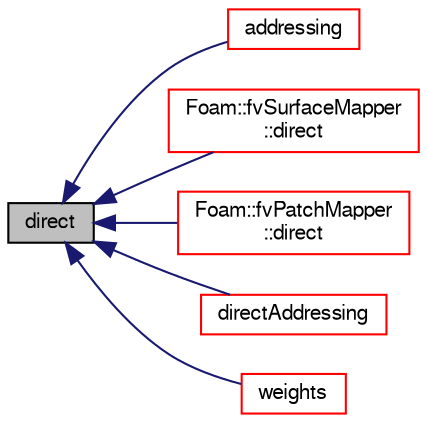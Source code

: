 digraph "direct"
{
  bgcolor="transparent";
  edge [fontname="FreeSans",fontsize="10",labelfontname="FreeSans",labelfontsize="10"];
  node [fontname="FreeSans",fontsize="10",shape=record];
  rankdir="LR";
  Node23 [label="direct",height=0.2,width=0.4,color="black", fillcolor="grey75", style="filled", fontcolor="black"];
  Node23 -> Node24 [dir="back",color="midnightblue",fontsize="10",style="solid",fontname="FreeSans"];
  Node24 [label="addressing",height=0.2,width=0.4,color="red",URL="$a27350.html#a1f1e6ad48f2307dde714ff636a674255",tooltip="Return interpolated addressing. "];
  Node23 -> Node26 [dir="back",color="midnightblue",fontsize="10",style="solid",fontname="FreeSans"];
  Node26 [label="Foam::fvSurfaceMapper\l::direct",height=0.2,width=0.4,color="red",URL="$a22786.html#ae76ee987311e5a64ff3eb5857c82a76a",tooltip="Is the mapping direct. "];
  Node23 -> Node31 [dir="back",color="midnightblue",fontsize="10",style="solid",fontname="FreeSans"];
  Node31 [label="Foam::fvPatchMapper\l::direct",height=0.2,width=0.4,color="red",URL="$a22782.html#ae76ee987311e5a64ff3eb5857c82a76a",tooltip="Is the mapping direct. "];
  Node23 -> Node36 [dir="back",color="midnightblue",fontsize="10",style="solid",fontname="FreeSans"];
  Node36 [label="directAddressing",height=0.2,width=0.4,color="red",URL="$a27350.html#a2effcb6338f9af42bdeb26164f0fa3f7",tooltip="Return direct addressing. "];
  Node23 -> Node37 [dir="back",color="midnightblue",fontsize="10",style="solid",fontname="FreeSans"];
  Node37 [label="weights",height=0.2,width=0.4,color="red",URL="$a27350.html#a1fd4a2f64cac43657951dfb728c9b1db",tooltip="Return interpolaion weights. "];
}
